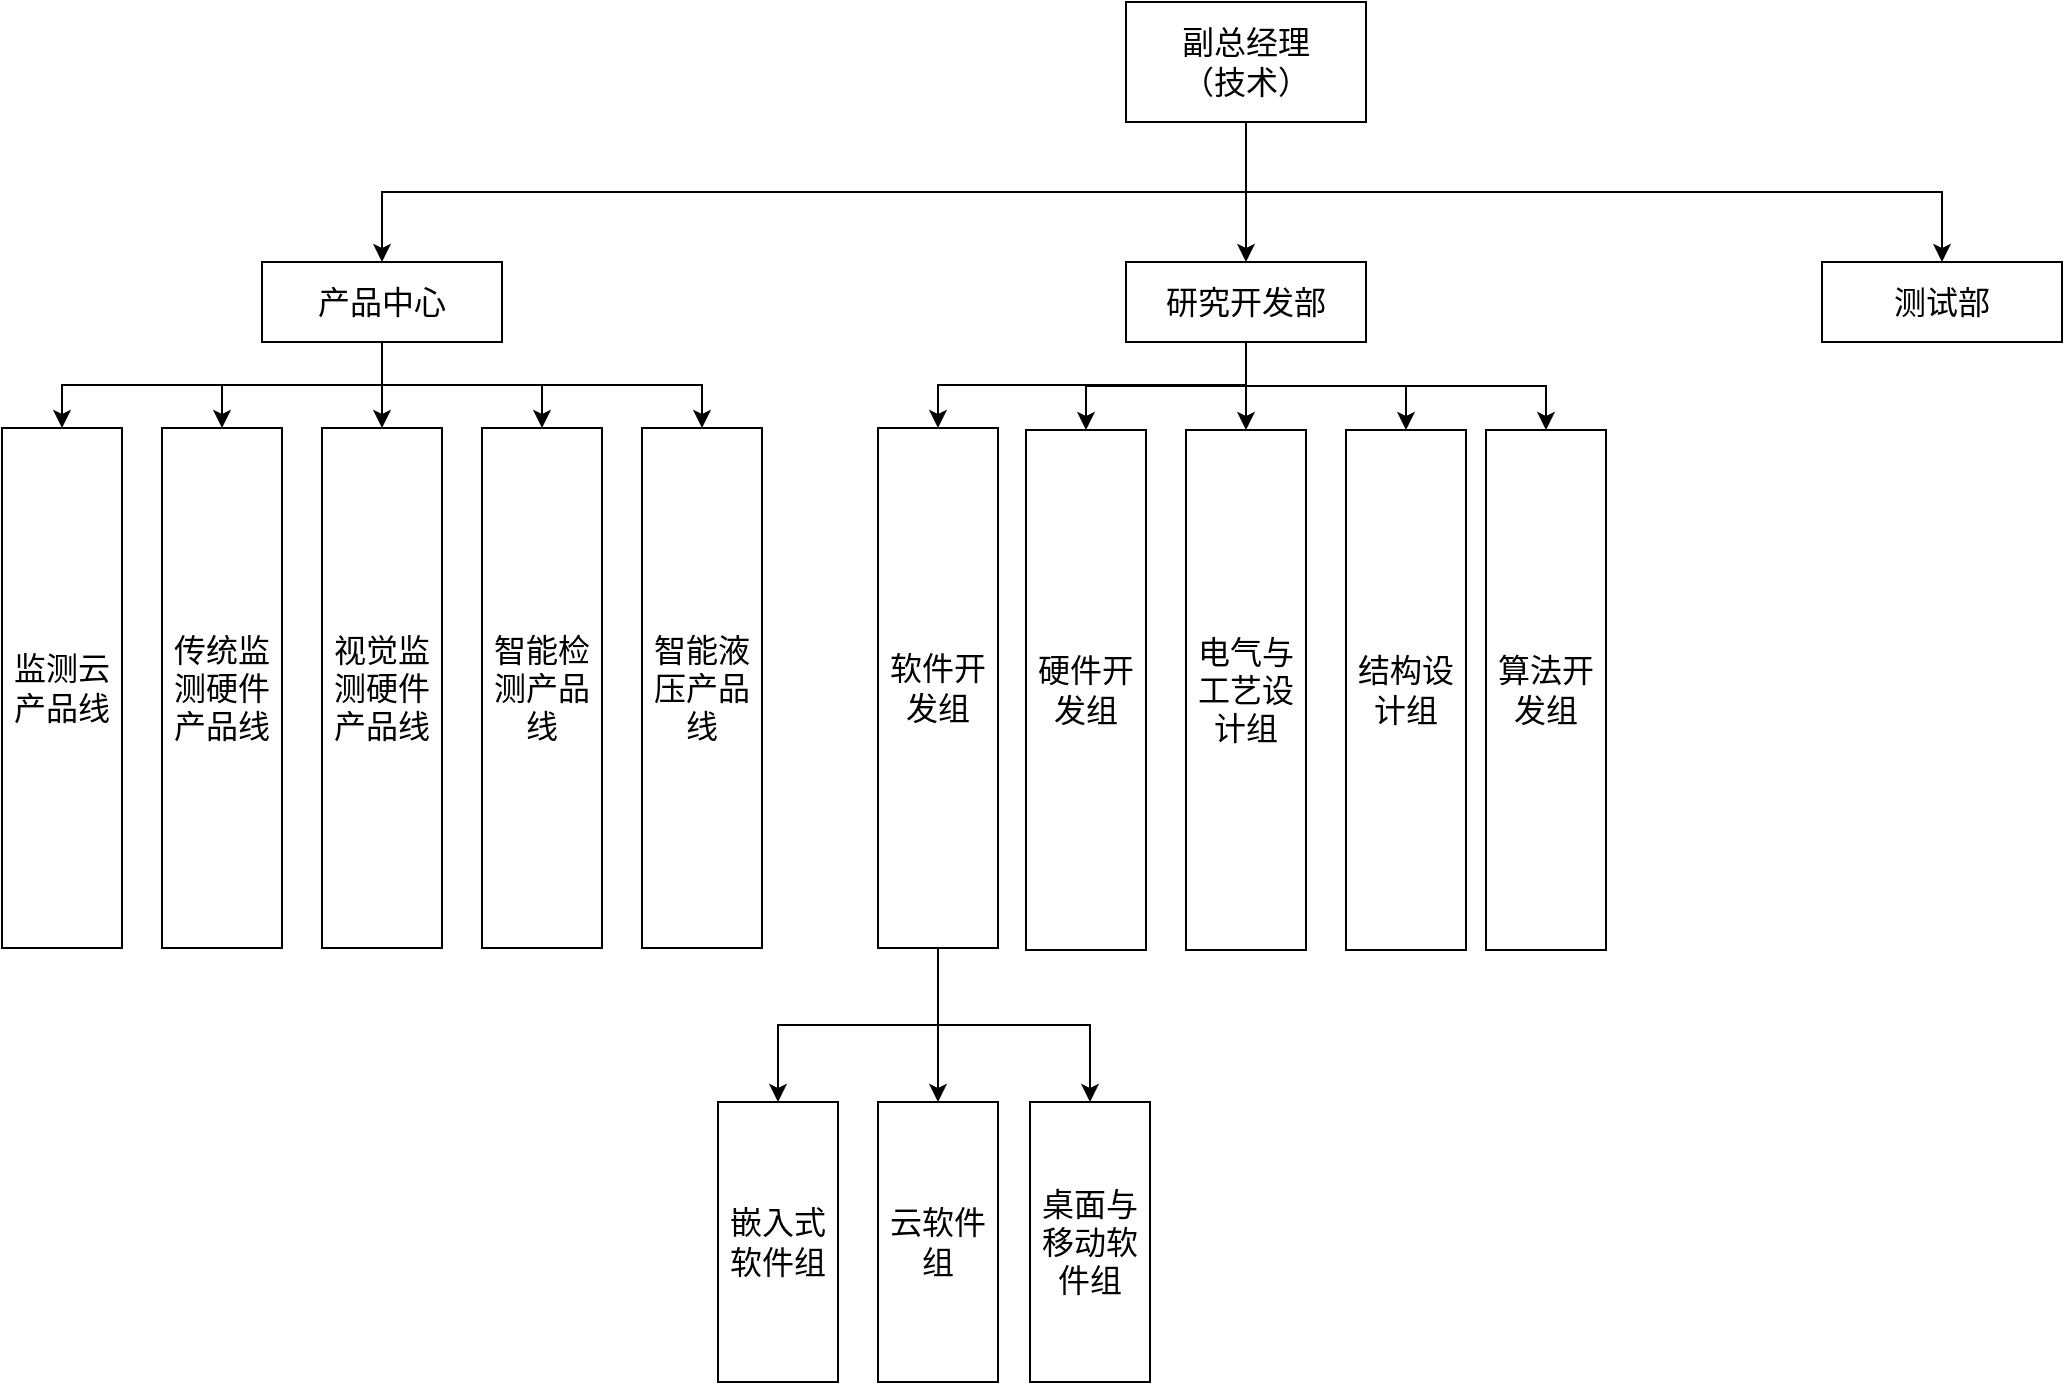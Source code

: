 <mxfile version="26.0.8">
  <diagram id="prtHgNgQTEPvFCAcTncT" name="Page-1">
    <mxGraphModel dx="2553" dy="760" grid="1" gridSize="10" guides="1" tooltips="1" connect="1" arrows="1" fold="1" page="1" pageScale="1" pageWidth="1169" pageHeight="827" math="0" shadow="0">
      <root>
        <mxCell id="0" />
        <mxCell id="1" parent="0" />
        <mxCell id="0KbTK09zkIhOg32RmNXg-6" style="edgeStyle=orthogonalEdgeStyle;rounded=0;orthogonalLoop=1;jettySize=auto;html=1;exitX=0.5;exitY=1;exitDx=0;exitDy=0;" parent="1" source="0KbTK09zkIhOg32RmNXg-7" target="0KbTK09zkIhOg32RmNXg-8" edge="1">
          <mxGeometry relative="1" as="geometry" />
        </mxCell>
        <mxCell id="0KbTK09zkIhOg32RmNXg-12" style="edgeStyle=orthogonalEdgeStyle;rounded=0;orthogonalLoop=1;jettySize=auto;html=1;exitX=0.5;exitY=1;exitDx=0;exitDy=0;entryX=0.5;entryY=0;entryDx=0;entryDy=0;" parent="1" source="0KbTK09zkIhOg32RmNXg-7" target="0KbTK09zkIhOg32RmNXg-11" edge="1">
          <mxGeometry relative="1" as="geometry" />
        </mxCell>
        <mxCell id="0KbTK09zkIhOg32RmNXg-7" value="副总经理&lt;div&gt;（技术）&lt;/div&gt;" style="rounded=0;whiteSpace=wrap;html=1;fontSize=16;" parent="1" vertex="1">
          <mxGeometry x="-528" y="70" width="120" height="60" as="geometry" />
        </mxCell>
        <mxCell id="0KbTK09zkIhOg32RmNXg-24" style="edgeStyle=orthogonalEdgeStyle;rounded=0;orthogonalLoop=1;jettySize=auto;html=1;exitX=0.5;exitY=1;exitDx=0;exitDy=0;entryX=0.5;entryY=0;entryDx=0;entryDy=0;" parent="1" source="0KbTK09zkIhOg32RmNXg-8" target="0KbTK09zkIhOg32RmNXg-16" edge="1">
          <mxGeometry relative="1" as="geometry" />
        </mxCell>
        <mxCell id="0KbTK09zkIhOg32RmNXg-25" style="edgeStyle=orthogonalEdgeStyle;rounded=0;orthogonalLoop=1;jettySize=auto;html=1;exitX=0.5;exitY=1;exitDx=0;exitDy=0;" parent="1" source="0KbTK09zkIhOg32RmNXg-8" target="0KbTK09zkIhOg32RmNXg-15" edge="1">
          <mxGeometry relative="1" as="geometry" />
        </mxCell>
        <mxCell id="0KbTK09zkIhOg32RmNXg-26" style="edgeStyle=orthogonalEdgeStyle;rounded=0;orthogonalLoop=1;jettySize=auto;html=1;exitX=0.5;exitY=1;exitDx=0;exitDy=0;" parent="1" source="0KbTK09zkIhOg32RmNXg-8" target="0KbTK09zkIhOg32RmNXg-14" edge="1">
          <mxGeometry relative="1" as="geometry" />
        </mxCell>
        <mxCell id="0KbTK09zkIhOg32RmNXg-27" style="edgeStyle=orthogonalEdgeStyle;rounded=0;orthogonalLoop=1;jettySize=auto;html=1;exitX=0.5;exitY=1;exitDx=0;exitDy=0;entryX=0.5;entryY=0;entryDx=0;entryDy=0;" parent="1" source="0KbTK09zkIhOg32RmNXg-8" target="0KbTK09zkIhOg32RmNXg-17" edge="1">
          <mxGeometry relative="1" as="geometry" />
        </mxCell>
        <mxCell id="0KbTK09zkIhOg32RmNXg-28" style="edgeStyle=orthogonalEdgeStyle;rounded=0;orthogonalLoop=1;jettySize=auto;html=1;exitX=0.5;exitY=1;exitDx=0;exitDy=0;" parent="1" source="0KbTK09zkIhOg32RmNXg-8" target="0KbTK09zkIhOg32RmNXg-18" edge="1">
          <mxGeometry relative="1" as="geometry" />
        </mxCell>
        <mxCell id="0KbTK09zkIhOg32RmNXg-8" value="产品中心" style="rounded=0;whiteSpace=wrap;html=1;fontSize=16;" parent="1" vertex="1">
          <mxGeometry x="-960" y="200" width="120" height="40" as="geometry" />
        </mxCell>
        <mxCell id="0KbTK09zkIhOg32RmNXg-29" style="edgeStyle=orthogonalEdgeStyle;rounded=0;orthogonalLoop=1;jettySize=auto;html=1;exitX=0.5;exitY=1;exitDx=0;exitDy=0;" parent="1" source="0KbTK09zkIhOg32RmNXg-9" target="0KbTK09zkIhOg32RmNXg-19" edge="1">
          <mxGeometry relative="1" as="geometry" />
        </mxCell>
        <mxCell id="0KbTK09zkIhOg32RmNXg-31" style="edgeStyle=orthogonalEdgeStyle;rounded=0;orthogonalLoop=1;jettySize=auto;html=1;exitX=0.5;exitY=1;exitDx=0;exitDy=0;entryX=0.5;entryY=0;entryDx=0;entryDy=0;" parent="1" source="0KbTK09zkIhOg32RmNXg-9" target="0KbTK09zkIhOg32RmNXg-20" edge="1">
          <mxGeometry relative="1" as="geometry" />
        </mxCell>
        <mxCell id="0KbTK09zkIhOg32RmNXg-32" style="edgeStyle=orthogonalEdgeStyle;rounded=0;orthogonalLoop=1;jettySize=auto;html=1;exitX=0.5;exitY=1;exitDx=0;exitDy=0;entryX=0.5;entryY=0;entryDx=0;entryDy=0;" parent="1" source="0KbTK09zkIhOg32RmNXg-9" target="0KbTK09zkIhOg32RmNXg-21" edge="1">
          <mxGeometry relative="1" as="geometry" />
        </mxCell>
        <mxCell id="0KbTK09zkIhOg32RmNXg-33" style="edgeStyle=orthogonalEdgeStyle;rounded=0;orthogonalLoop=1;jettySize=auto;html=1;exitX=0.5;exitY=1;exitDx=0;exitDy=0;entryX=0.5;entryY=0;entryDx=0;entryDy=0;" parent="1" source="0KbTK09zkIhOg32RmNXg-9" target="0KbTK09zkIhOg32RmNXg-22" edge="1">
          <mxGeometry relative="1" as="geometry" />
        </mxCell>
        <mxCell id="0KbTK09zkIhOg32RmNXg-34" style="edgeStyle=orthogonalEdgeStyle;rounded=0;orthogonalLoop=1;jettySize=auto;html=1;exitX=0.5;exitY=1;exitDx=0;exitDy=0;" parent="1" source="0KbTK09zkIhOg32RmNXg-9" target="0KbTK09zkIhOg32RmNXg-23" edge="1">
          <mxGeometry relative="1" as="geometry" />
        </mxCell>
        <mxCell id="0KbTK09zkIhOg32RmNXg-9" value="研究开发部" style="rounded=0;whiteSpace=wrap;html=1;fontSize=16;" parent="1" vertex="1">
          <mxGeometry x="-528" y="200" width="120" height="40" as="geometry" />
        </mxCell>
        <mxCell id="0KbTK09zkIhOg32RmNXg-10" style="edgeStyle=orthogonalEdgeStyle;rounded=0;orthogonalLoop=1;jettySize=auto;html=1;exitX=0.5;exitY=1;exitDx=0;exitDy=0;" parent="1" source="0KbTK09zkIhOg32RmNXg-7" target="0KbTK09zkIhOg32RmNXg-9" edge="1">
          <mxGeometry relative="1" as="geometry">
            <mxPoint x="-470" y="130" as="sourcePoint" />
            <mxPoint x="-796" y="220" as="targetPoint" />
          </mxGeometry>
        </mxCell>
        <mxCell id="0KbTK09zkIhOg32RmNXg-11" value="测试部" style="rounded=0;whiteSpace=wrap;html=1;fontSize=16;" parent="1" vertex="1">
          <mxGeometry x="-180" y="200" width="120" height="40" as="geometry" />
        </mxCell>
        <mxCell id="0KbTK09zkIhOg32RmNXg-14" value="监测云产品线" style="rounded=0;whiteSpace=wrap;html=1;fontSize=16;" parent="1" vertex="1">
          <mxGeometry x="-1090" y="283" width="60" height="260" as="geometry" />
        </mxCell>
        <mxCell id="0KbTK09zkIhOg32RmNXg-15" value="&lt;font style=&quot;font-size: 16px;&quot;&gt;传统监测硬件产品线&lt;/font&gt;" style="rounded=0;whiteSpace=wrap;html=1;" parent="1" vertex="1">
          <mxGeometry x="-1010" y="283" width="60" height="260" as="geometry" />
        </mxCell>
        <mxCell id="0KbTK09zkIhOg32RmNXg-16" value="&lt;font style=&quot;font-size: 16px;&quot;&gt;视觉监测硬件产品线&lt;/font&gt;" style="rounded=0;whiteSpace=wrap;html=1;" parent="1" vertex="1">
          <mxGeometry x="-930" y="283" width="60" height="260" as="geometry" />
        </mxCell>
        <mxCell id="0KbTK09zkIhOg32RmNXg-17" value="智能检测产品线" style="rounded=0;whiteSpace=wrap;html=1;fontSize=16;" parent="1" vertex="1">
          <mxGeometry x="-850" y="283" width="60" height="260" as="geometry" />
        </mxCell>
        <mxCell id="0KbTK09zkIhOg32RmNXg-18" value="智能液压产品线" style="rounded=0;whiteSpace=wrap;html=1;fontSize=16;" parent="1" vertex="1">
          <mxGeometry x="-770" y="283" width="60" height="260" as="geometry" />
        </mxCell>
        <mxCell id="-WoLyxWVLuSbDuVdsxPP-4" style="edgeStyle=orthogonalEdgeStyle;rounded=0;orthogonalLoop=1;jettySize=auto;html=1;exitX=0.5;exitY=1;exitDx=0;exitDy=0;entryX=0.5;entryY=0;entryDx=0;entryDy=0;" edge="1" parent="1" source="0KbTK09zkIhOg32RmNXg-19" target="-WoLyxWVLuSbDuVdsxPP-2">
          <mxGeometry relative="1" as="geometry" />
        </mxCell>
        <mxCell id="-WoLyxWVLuSbDuVdsxPP-5" style="edgeStyle=orthogonalEdgeStyle;rounded=0;orthogonalLoop=1;jettySize=auto;html=1;exitX=0.5;exitY=1;exitDx=0;exitDy=0;entryX=0.5;entryY=0;entryDx=0;entryDy=0;" edge="1" parent="1" source="0KbTK09zkIhOg32RmNXg-19" target="-WoLyxWVLuSbDuVdsxPP-1">
          <mxGeometry relative="1" as="geometry" />
        </mxCell>
        <mxCell id="-WoLyxWVLuSbDuVdsxPP-6" style="edgeStyle=orthogonalEdgeStyle;rounded=0;orthogonalLoop=1;jettySize=auto;html=1;exitX=0.5;exitY=1;exitDx=0;exitDy=0;" edge="1" parent="1" source="0KbTK09zkIhOg32RmNXg-19" target="-WoLyxWVLuSbDuVdsxPP-3">
          <mxGeometry relative="1" as="geometry" />
        </mxCell>
        <mxCell id="0KbTK09zkIhOg32RmNXg-19" value="软件开发组" style="rounded=0;whiteSpace=wrap;html=1;fontSize=16;" parent="1" vertex="1">
          <mxGeometry x="-652" y="283" width="60" height="260" as="geometry" />
        </mxCell>
        <mxCell id="0KbTK09zkIhOg32RmNXg-20" value="硬件开发组" style="rounded=0;whiteSpace=wrap;html=1;fontSize=16;" parent="1" vertex="1">
          <mxGeometry x="-578" y="284" width="60" height="260" as="geometry" />
        </mxCell>
        <mxCell id="0KbTK09zkIhOg32RmNXg-21" value="电气与工艺设计组" style="rounded=0;whiteSpace=wrap;html=1;fontSize=16;" parent="1" vertex="1">
          <mxGeometry x="-498" y="284" width="60" height="260" as="geometry" />
        </mxCell>
        <mxCell id="0KbTK09zkIhOg32RmNXg-22" value="结构设计组" style="rounded=0;whiteSpace=wrap;html=1;fontSize=16;" parent="1" vertex="1">
          <mxGeometry x="-418" y="284" width="60" height="260" as="geometry" />
        </mxCell>
        <mxCell id="0KbTK09zkIhOg32RmNXg-23" value="算法开发组" style="rounded=0;whiteSpace=wrap;html=1;fontSize=16;" parent="1" vertex="1">
          <mxGeometry x="-348" y="284" width="60" height="260" as="geometry" />
        </mxCell>
        <mxCell id="-WoLyxWVLuSbDuVdsxPP-1" value="嵌入式软件组" style="rounded=0;whiteSpace=wrap;html=1;fontSize=16;" vertex="1" parent="1">
          <mxGeometry x="-732" y="620" width="60" height="140" as="geometry" />
        </mxCell>
        <mxCell id="-WoLyxWVLuSbDuVdsxPP-2" value="云软件组" style="rounded=0;whiteSpace=wrap;html=1;fontSize=16;" vertex="1" parent="1">
          <mxGeometry x="-652" y="620" width="60" height="140" as="geometry" />
        </mxCell>
        <mxCell id="-WoLyxWVLuSbDuVdsxPP-3" value="桌面与移动软件组" style="rounded=0;whiteSpace=wrap;html=1;fontSize=16;" vertex="1" parent="1">
          <mxGeometry x="-576" y="620" width="60" height="140" as="geometry" />
        </mxCell>
      </root>
    </mxGraphModel>
  </diagram>
</mxfile>
